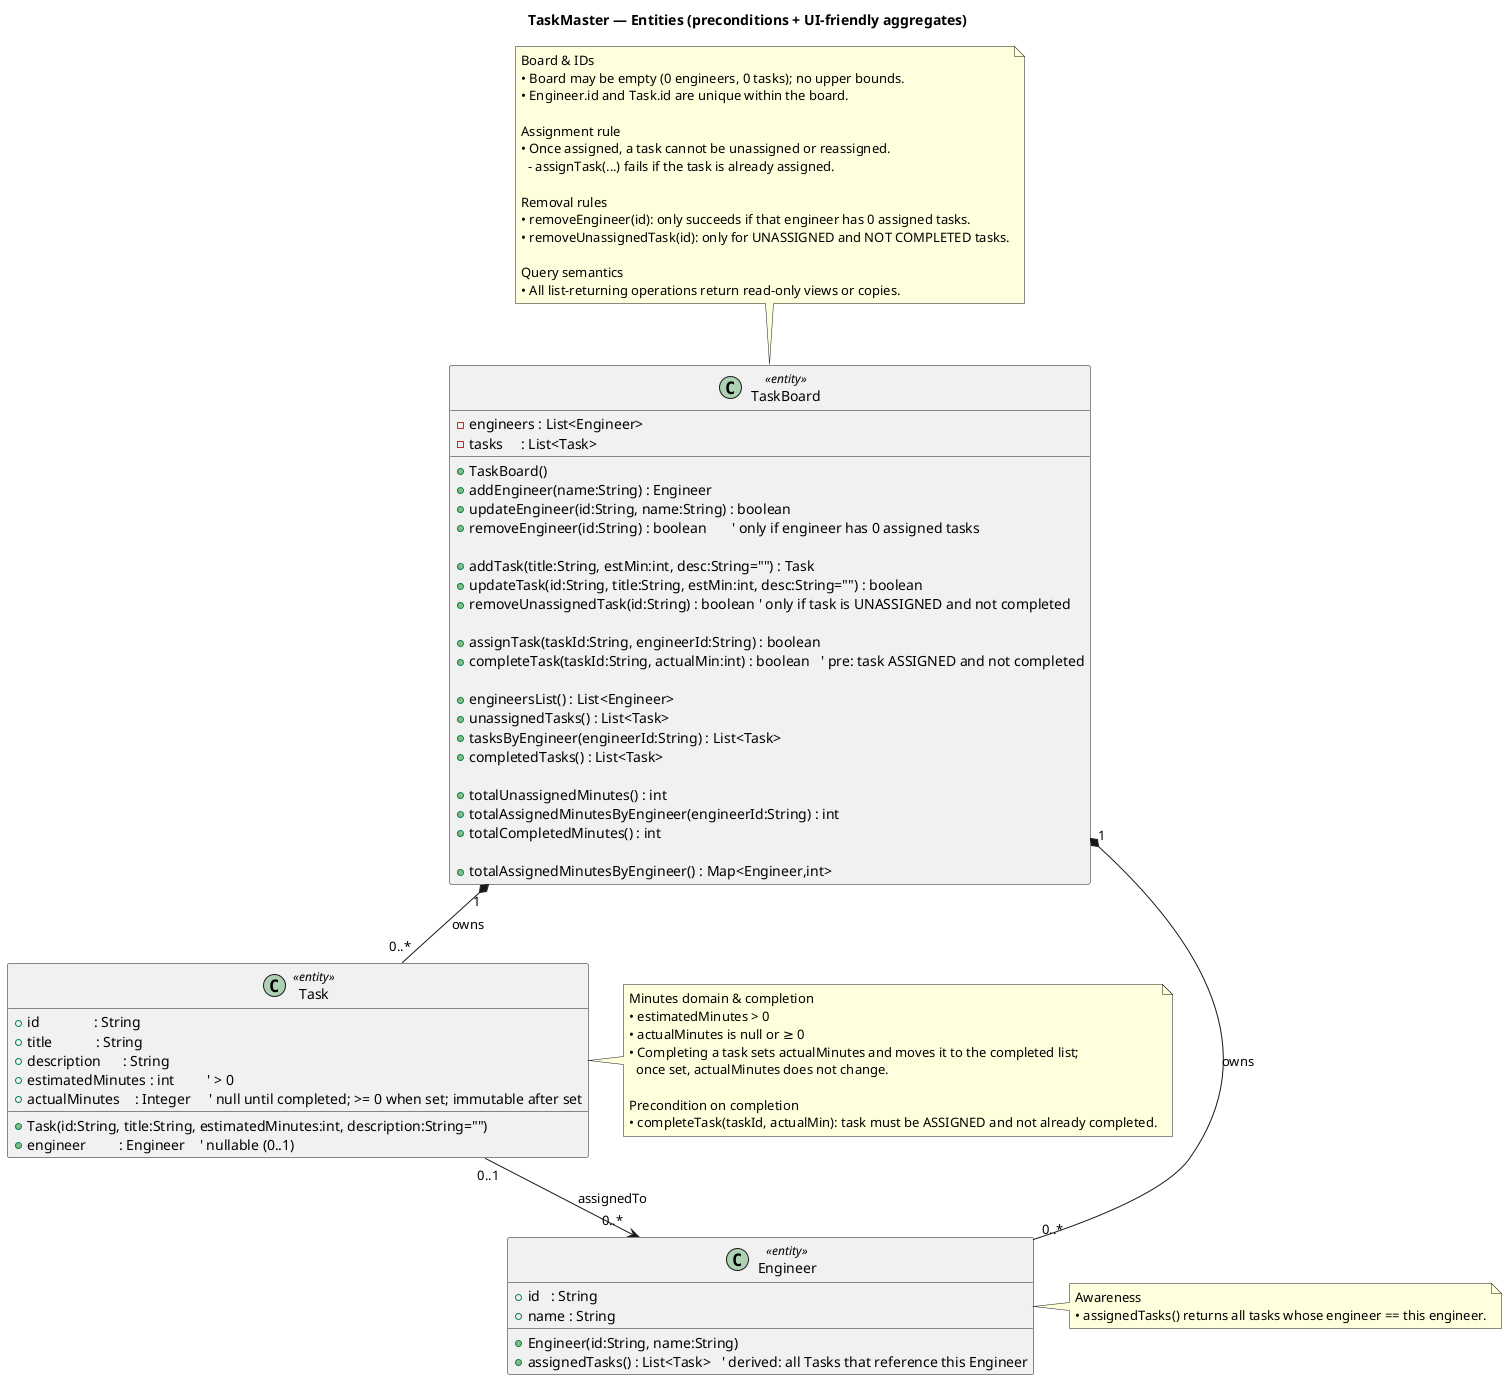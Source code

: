 @startuml
title TaskMaster — Entities (preconditions + UI-friendly aggregates)

' ===================== ENTITIES =====================
class TaskBoard <<entity>> {
  + TaskBoard()

  ' --- State (owned by board for app lifetime) ---
  - engineers : List<Engineer>
  - tasks     : List<Task>

  ' --- Commands (rules enforced here) ---
  + addEngineer(name:String) : Engineer
  + updateEngineer(id:String, name:String) : boolean
  + removeEngineer(id:String) : boolean       ' only if engineer has 0 assigned tasks

  + addTask(title:String, estMin:int, desc:String="") : Task
  + updateTask(id:String, title:String, estMin:int, desc:String="") : boolean
  + removeUnassignedTask(id:String) : boolean ' only if task is UNASSIGNED and not completed

  + assignTask(taskId:String, engineerId:String) : boolean
  + completeTask(taskId:String, actualMin:int) : boolean   ' pre: task ASSIGNED and not completed

  ' --- Queries / Aggregates (read-only views or copies) ---
  + engineersList() : List<Engineer>
  + unassignedTasks() : List<Task>
  + tasksByEngineer(engineerId:String) : List<Task>
  + completedTasks() : List<Task>

  ' Required totals per spec
  + totalUnassignedMinutes() : int
  + totalAssignedMinutesByEngineer(engineerId:String) : int
  + totalCompletedMinutes() : int

  ' UI-friendly convenience (ergonomic, not required)
  + totalAssignedMinutesByEngineer() : Map<Engineer,int>
}

class Engineer <<entity>> {
  + Engineer(id:String, name:String)
  + id   : String
  + name : String
  + assignedTasks() : List<Task>   ' derived: all Tasks that reference this Engineer
}

class Task <<entity>> {
  + Task(id:String, title:String, estimatedMinutes:int, description:String="")
  + id               : String
  + title            : String
  + description      : String
  + estimatedMinutes : int         ' > 0
  + actualMinutes    : Integer     ' null until completed; >= 0 when set; immutable after set
  + engineer         : Engineer    ' nullable (0..1)
}

' ===================== RELATIONSHIPS & NAVIGATION =====================
' Lifecycle ownership (composition: board is the owner)
TaskBoard "1" *-- "0..*" Engineer : owns
TaskBoard "1" *-- "0..*" Task     : owns

' Task knows its Engineer (0..1); Engineer can have 0..* Tasks
Task  "0..1" --> "0..*" Engineer : assignedTo

' ===================== CONSTRAINTS / NOTES =====================
note top of TaskBoard
  Board & IDs
  • Board may be empty (0 engineers, 0 tasks); no upper bounds.
  • Engineer.id and Task.id are unique within the board.

  Assignment rule
  • Once assigned, a task cannot be unassigned or reassigned.
    – assignTask(...) fails if the task is already assigned.

  Removal rules
  • removeEngineer(id): only succeeds if that engineer has 0 assigned tasks.
  • removeUnassignedTask(id): only for UNASSIGNED and NOT COMPLETED tasks.

  Query semantics
  • All list-returning operations return read-only views or copies.
end note

note right of Task
  Minutes domain & completion
  • estimatedMinutes > 0
  • actualMinutes is null or ≥ 0
  • Completing a task sets actualMinutes and moves it to the completed list;
    once set, actualMinutes does not change.

  Precondition on completion
  • completeTask(taskId, actualMin): task must be ASSIGNED and not already completed.
end note

note right of Engineer
  Awareness
  • assignedTasks() returns all tasks whose engineer == this engineer.
end note
@enduml